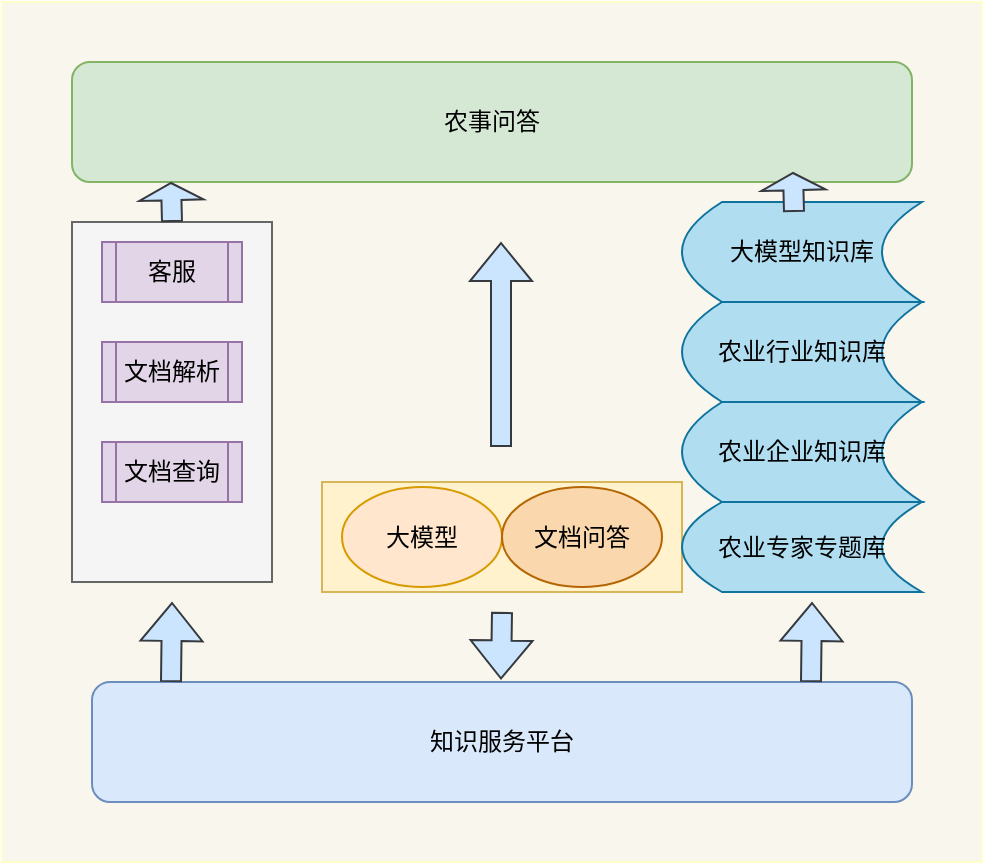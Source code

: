 <mxfile version="22.1.16" type="github">
  <diagram name="第 1 页" id="ey0noMueDYD_QGQC2phM">
    <mxGraphModel dx="1050" dy="594" grid="1" gridSize="10" guides="1" tooltips="1" connect="1" arrows="1" fold="1" page="1" pageScale="1" pageWidth="827" pageHeight="1169" math="0" shadow="0">
      <root>
        <mxCell id="0" />
        <mxCell id="1" parent="0" />
        <mxCell id="pH-1CmdgA2L41Y-aD01S-30" value="" style="rounded=0;whiteSpace=wrap;html=1;fillColor=#f9f7ed;strokeColor=#FFFFCC;" vertex="1" parent="1">
          <mxGeometry x="185" y="140" width="490" height="430" as="geometry" />
        </mxCell>
        <mxCell id="pH-1CmdgA2L41Y-aD01S-27" value="" style="rounded=0;whiteSpace=wrap;html=1;fillColor=#fff2cc;strokeColor=#d6b656;" vertex="1" parent="1">
          <mxGeometry x="345" y="380" width="180" height="55" as="geometry" />
        </mxCell>
        <mxCell id="pH-1CmdgA2L41Y-aD01S-20" value="" style="rounded=0;whiteSpace=wrap;html=1;fillColor=#f5f5f5;strokeColor=#666666;fontColor=#333333;" vertex="1" parent="1">
          <mxGeometry x="220" y="250" width="100" height="180" as="geometry" />
        </mxCell>
        <mxCell id="pH-1CmdgA2L41Y-aD01S-5" value="农事问答" style="rounded=1;whiteSpace=wrap;html=1;fillColor=#d5e8d4;strokeColor=#82b366;" vertex="1" parent="1">
          <mxGeometry x="220" y="170" width="420" height="60" as="geometry" />
        </mxCell>
        <mxCell id="pH-1CmdgA2L41Y-aD01S-6" value="知识服务平台" style="rounded=1;whiteSpace=wrap;html=1;fillColor=#dae8fc;strokeColor=#6c8ebf;" vertex="1" parent="1">
          <mxGeometry x="230" y="480" width="410" height="60" as="geometry" />
        </mxCell>
        <mxCell id="pH-1CmdgA2L41Y-aD01S-13" value="" style="shape=flexArrow;endArrow=classic;html=1;rounded=0;fillColor=#cce5ff;strokeColor=#36393d;" edge="1" parent="1">
          <mxGeometry width="50" height="50" relative="1" as="geometry">
            <mxPoint x="434.5" y="362.5" as="sourcePoint" />
            <mxPoint x="434.5" y="260" as="targetPoint" />
          </mxGeometry>
        </mxCell>
        <mxCell id="pH-1CmdgA2L41Y-aD01S-14" value="大模型知识库" style="shape=dataStorage;whiteSpace=wrap;html=1;fixedSize=1;fillColor=#b1ddf0;strokeColor=#10739e;" vertex="1" parent="1">
          <mxGeometry x="525" y="240" width="120" height="50" as="geometry" />
        </mxCell>
        <mxCell id="pH-1CmdgA2L41Y-aD01S-15" value="客服" style="shape=process;whiteSpace=wrap;html=1;backgroundOutline=1;fillColor=#e1d5e7;strokeColor=#9673a6;" vertex="1" parent="1">
          <mxGeometry x="235" y="260" width="70" height="30" as="geometry" />
        </mxCell>
        <mxCell id="pH-1CmdgA2L41Y-aD01S-17" value="文档解析" style="shape=process;whiteSpace=wrap;html=1;backgroundOutline=1;fillColor=#e1d5e7;strokeColor=#9673a6;" vertex="1" parent="1">
          <mxGeometry x="235" y="310" width="70" height="30" as="geometry" />
        </mxCell>
        <mxCell id="pH-1CmdgA2L41Y-aD01S-18" value="文档查询" style="shape=process;whiteSpace=wrap;html=1;backgroundOutline=1;fillColor=#e1d5e7;strokeColor=#9673a6;" vertex="1" parent="1">
          <mxGeometry x="235" y="360" width="70" height="30" as="geometry" />
        </mxCell>
        <mxCell id="pH-1CmdgA2L41Y-aD01S-22" value="农业行业知识库" style="shape=dataStorage;whiteSpace=wrap;html=1;fixedSize=1;fillColor=#b1ddf0;strokeColor=#10739e;" vertex="1" parent="1">
          <mxGeometry x="525" y="290" width="120" height="50" as="geometry" />
        </mxCell>
        <mxCell id="pH-1CmdgA2L41Y-aD01S-23" value="农业企业知识库" style="shape=dataStorage;whiteSpace=wrap;html=1;fixedSize=1;fillColor=#b1ddf0;strokeColor=#10739e;" vertex="1" parent="1">
          <mxGeometry x="525" y="340" width="120" height="50" as="geometry" />
        </mxCell>
        <mxCell id="pH-1CmdgA2L41Y-aD01S-24" value="农业专家专题库" style="shape=dataStorage;whiteSpace=wrap;html=1;fixedSize=1;fillColor=#b1ddf0;strokeColor=#10739e;" vertex="1" parent="1">
          <mxGeometry x="525" y="390" width="120" height="45" as="geometry" />
        </mxCell>
        <mxCell id="pH-1CmdgA2L41Y-aD01S-9" value="大模型" style="ellipse;whiteSpace=wrap;html=1;fillColor=#ffe6cc;strokeColor=#d79b00;" vertex="1" parent="1">
          <mxGeometry x="355" y="382.5" width="80" height="50" as="geometry" />
        </mxCell>
        <mxCell id="pH-1CmdgA2L41Y-aD01S-8" value="文档问答" style="ellipse;whiteSpace=wrap;html=1;movable=1;resizable=1;rotatable=1;deletable=1;editable=1;locked=0;connectable=1;fillColor=#fad7ac;strokeColor=#b46504;" vertex="1" parent="1">
          <mxGeometry x="435" y="382.5" width="80" height="50" as="geometry" />
        </mxCell>
        <mxCell id="pH-1CmdgA2L41Y-aD01S-31" value="" style="shape=flexArrow;endArrow=classic;html=1;rounded=0;fillColor=#cce5ff;strokeColor=#36393d;" edge="1" parent="1">
          <mxGeometry width="50" height="50" relative="1" as="geometry">
            <mxPoint x="435" y="445" as="sourcePoint" />
            <mxPoint x="434.5" y="478.75" as="targetPoint" />
          </mxGeometry>
        </mxCell>
        <mxCell id="pH-1CmdgA2L41Y-aD01S-32" value="" style="shape=flexArrow;endArrow=classic;html=1;rounded=0;fillColor=#cce5ff;strokeColor=#36393d;" edge="1" parent="1">
          <mxGeometry width="50" height="50" relative="1" as="geometry">
            <mxPoint x="269.5" y="480" as="sourcePoint" />
            <mxPoint x="270" y="440" as="targetPoint" />
          </mxGeometry>
        </mxCell>
        <mxCell id="pH-1CmdgA2L41Y-aD01S-33" value="" style="shape=flexArrow;endArrow=classic;html=1;rounded=0;fillColor=#cce5ff;strokeColor=#36393d;" edge="1" parent="1">
          <mxGeometry width="50" height="50" relative="1" as="geometry">
            <mxPoint x="589.5" y="480" as="sourcePoint" />
            <mxPoint x="590" y="440" as="targetPoint" />
          </mxGeometry>
        </mxCell>
        <mxCell id="pH-1CmdgA2L41Y-aD01S-34" value="" style="shape=flexArrow;endArrow=classic;html=1;rounded=0;fillColor=#cce5ff;strokeColor=#36393d;endWidth=21;endSize=2.53;" edge="1" parent="1">
          <mxGeometry width="50" height="50" relative="1" as="geometry">
            <mxPoint x="270" y="250" as="sourcePoint" />
            <mxPoint x="269.5" y="230" as="targetPoint" />
          </mxGeometry>
        </mxCell>
        <mxCell id="pH-1CmdgA2L41Y-aD01S-35" value="" style="shape=flexArrow;endArrow=classic;html=1;rounded=0;fillColor=#cce5ff;strokeColor=#36393d;endWidth=21;endSize=2.53;" edge="1" parent="1">
          <mxGeometry width="50" height="50" relative="1" as="geometry">
            <mxPoint x="581" y="245" as="sourcePoint" />
            <mxPoint x="580.5" y="225" as="targetPoint" />
          </mxGeometry>
        </mxCell>
      </root>
    </mxGraphModel>
  </diagram>
</mxfile>

